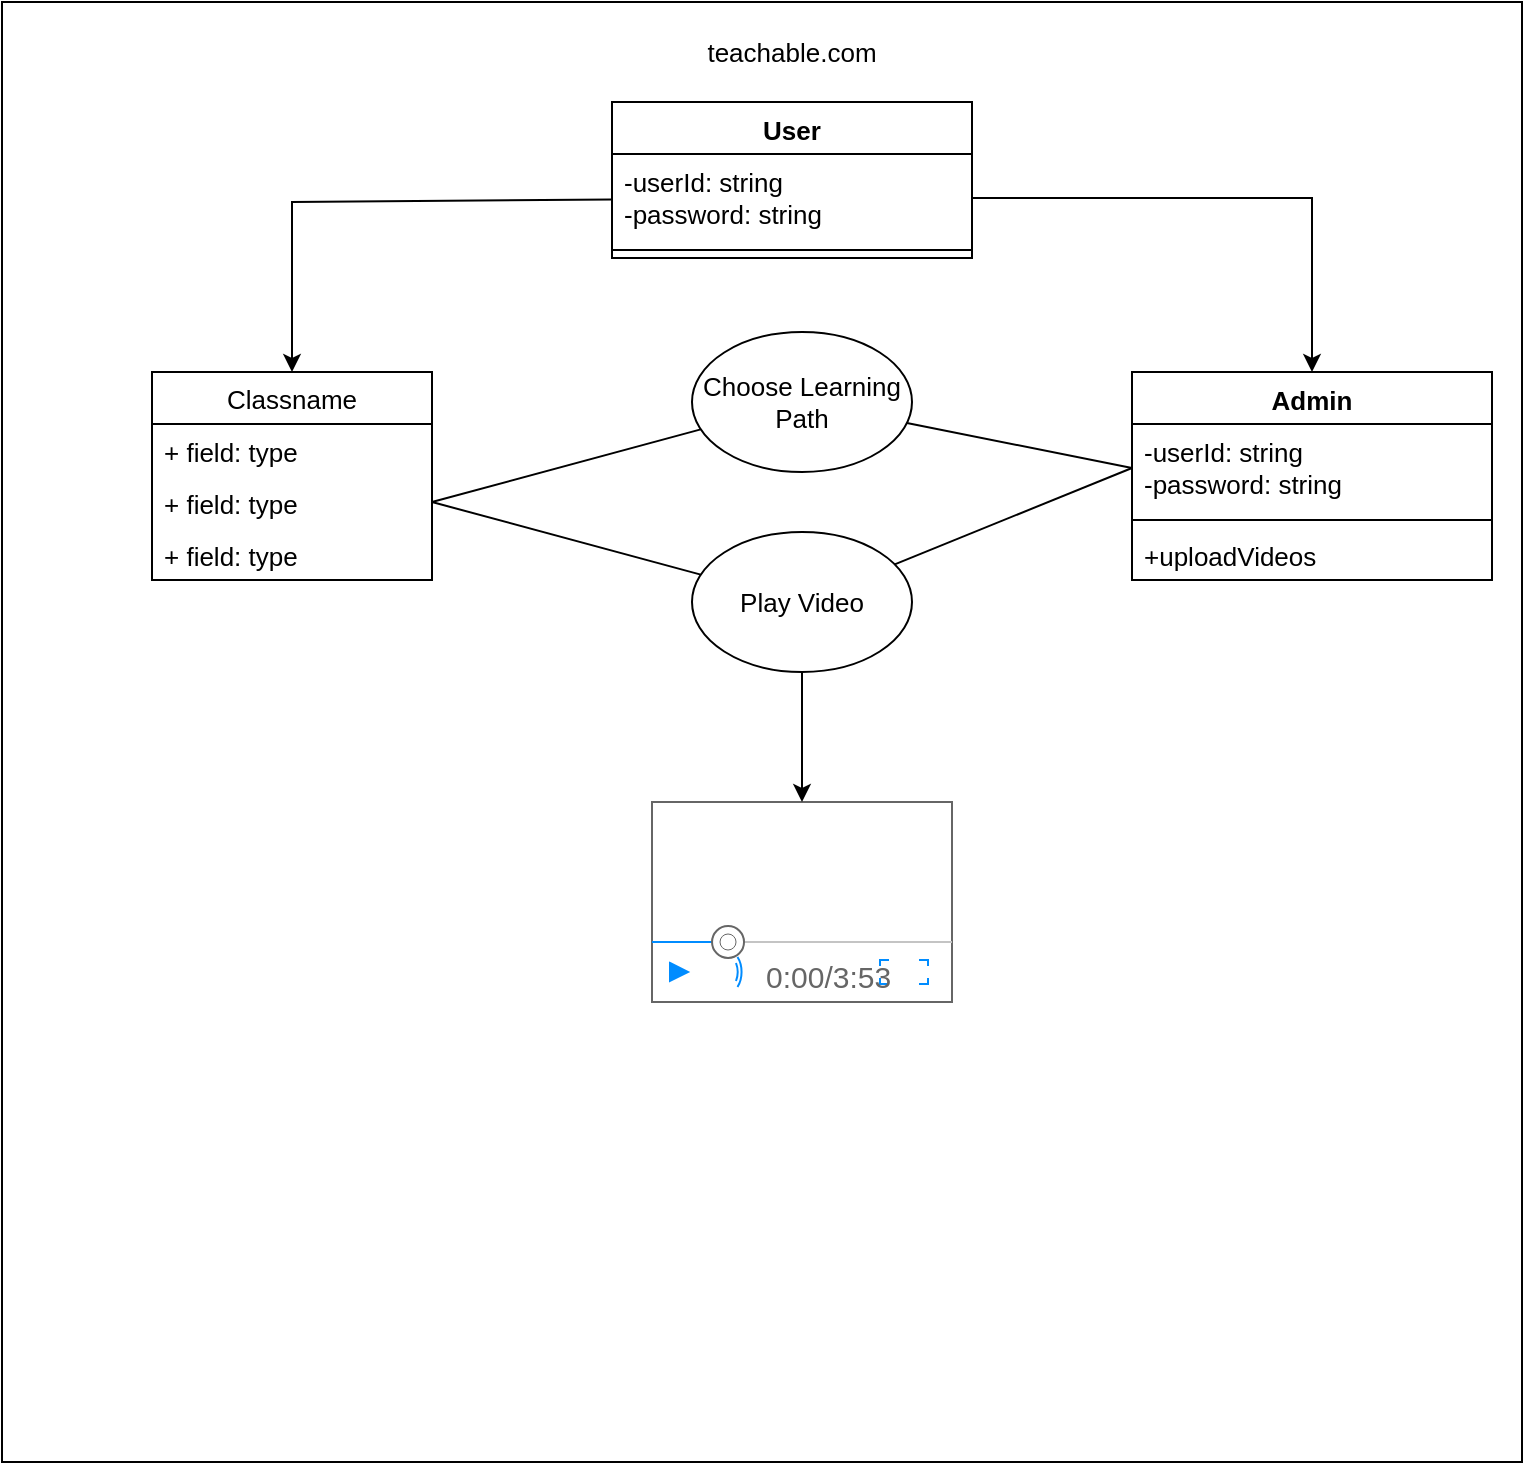 <mxfile version="20.6.0" type="github">
  <diagram id="Jr8Dh4Umk_JFWNJ_hs4u" name="Page-1">
    <mxGraphModel dx="1038" dy="1656" grid="1" gridSize="10" guides="1" tooltips="1" connect="1" arrows="1" fold="1" page="1" pageScale="1" pageWidth="850" pageHeight="1100" math="0" shadow="0">
      <root>
        <mxCell id="0" />
        <mxCell id="1" parent="0" />
        <mxCell id="nZkM0r26dlJWgwdvXKYp-2" value="" style="rounded=0;whiteSpace=wrap;html=1;fontSize=13;" vertex="1" parent="1">
          <mxGeometry x="40" y="-30" width="760" height="730" as="geometry" />
        </mxCell>
        <mxCell id="nZkM0r26dlJWgwdvXKYp-3" value="Choose Learning Path" style="ellipse;whiteSpace=wrap;html=1;fontSize=13;" vertex="1" parent="1">
          <mxGeometry x="385" y="135" width="110" height="70" as="geometry" />
        </mxCell>
        <mxCell id="nZkM0r26dlJWgwdvXKYp-4" value="" style="verticalLabelPosition=bottom;shadow=0;dashed=0;align=center;html=1;verticalAlign=top;strokeWidth=1;shape=mxgraph.mockup.containers.videoPlayer;strokeColor=#666666;strokeColor2=#008cff;strokeColor3=#c4c4c4;textColor=#666666;fillColor2=#008cff;barHeight=30;barPos=22.4;fontSize=13;" vertex="1" parent="1">
          <mxGeometry x="365" y="370" width="150" height="100" as="geometry" />
        </mxCell>
        <mxCell id="nZkM0r26dlJWgwdvXKYp-5" value="Admin" style="swimlane;fontStyle=1;align=center;verticalAlign=top;childLayout=stackLayout;horizontal=1;startSize=26;horizontalStack=0;resizeParent=1;resizeParentMax=0;resizeLast=0;collapsible=1;marginBottom=0;fontSize=13;" vertex="1" parent="1">
          <mxGeometry x="605" y="155" width="180" height="104" as="geometry" />
        </mxCell>
        <mxCell id="nZkM0r26dlJWgwdvXKYp-6" value="-userId: string&#xa;-password: string" style="text;strokeColor=none;fillColor=none;align=left;verticalAlign=top;spacingLeft=4;spacingRight=4;overflow=hidden;rotatable=0;points=[[0,0.5],[1,0.5]];portConstraint=eastwest;fontSize=13;" vertex="1" parent="nZkM0r26dlJWgwdvXKYp-5">
          <mxGeometry y="26" width="180" height="44" as="geometry" />
        </mxCell>
        <mxCell id="nZkM0r26dlJWgwdvXKYp-7" value="" style="line;strokeWidth=1;fillColor=none;align=left;verticalAlign=middle;spacingTop=-1;spacingLeft=3;spacingRight=3;rotatable=0;labelPosition=right;points=[];portConstraint=eastwest;strokeColor=inherit;fontSize=13;" vertex="1" parent="nZkM0r26dlJWgwdvXKYp-5">
          <mxGeometry y="70" width="180" height="8" as="geometry" />
        </mxCell>
        <mxCell id="nZkM0r26dlJWgwdvXKYp-8" value="+uploadVideos" style="text;strokeColor=none;fillColor=none;align=left;verticalAlign=top;spacingLeft=4;spacingRight=4;overflow=hidden;rotatable=0;points=[[0,0.5],[1,0.5]];portConstraint=eastwest;fontSize=13;" vertex="1" parent="nZkM0r26dlJWgwdvXKYp-5">
          <mxGeometry y="78" width="180" height="26" as="geometry" />
        </mxCell>
        <mxCell id="nZkM0r26dlJWgwdvXKYp-9" value="" style="endArrow=none;html=1;rounded=0;fontSize=11;exitX=1;exitY=0.5;exitDx=0;exitDy=0;" edge="1" parent="1" source="nZkM0r26dlJWgwdvXKYp-20" target="nZkM0r26dlJWgwdvXKYp-3">
          <mxGeometry width="50" height="50" relative="1" as="geometry">
            <mxPoint x="265" y="203" as="sourcePoint" />
            <mxPoint x="330" y="55" as="targetPoint" />
            <Array as="points" />
          </mxGeometry>
        </mxCell>
        <mxCell id="nZkM0r26dlJWgwdvXKYp-10" value="" style="endArrow=none;html=1;rounded=0;fontSize=11;exitX=1;exitY=0.5;exitDx=0;exitDy=0;" edge="1" parent="1" source="nZkM0r26dlJWgwdvXKYp-20" target="nZkM0r26dlJWgwdvXKYp-12">
          <mxGeometry width="50" height="50" relative="1" as="geometry">
            <mxPoint x="265" y="203" as="sourcePoint" />
            <mxPoint x="336.279" y="206.24" as="targetPoint" />
            <Array as="points" />
          </mxGeometry>
        </mxCell>
        <mxCell id="nZkM0r26dlJWgwdvXKYp-11" style="edgeStyle=none;rounded=0;orthogonalLoop=1;jettySize=auto;html=1;fontSize=13;" edge="1" parent="1" source="nZkM0r26dlJWgwdvXKYp-12" target="nZkM0r26dlJWgwdvXKYp-4">
          <mxGeometry relative="1" as="geometry" />
        </mxCell>
        <mxCell id="nZkM0r26dlJWgwdvXKYp-12" value="Play Video" style="ellipse;whiteSpace=wrap;html=1;fontSize=13;" vertex="1" parent="1">
          <mxGeometry x="385" y="235" width="110" height="70" as="geometry" />
        </mxCell>
        <mxCell id="nZkM0r26dlJWgwdvXKYp-13" value="User" style="swimlane;fontStyle=1;align=center;verticalAlign=top;childLayout=stackLayout;horizontal=1;startSize=26;horizontalStack=0;resizeParent=1;resizeParentMax=0;resizeLast=0;collapsible=1;marginBottom=0;fontSize=13;" vertex="1" parent="1">
          <mxGeometry x="345" y="20" width="180" height="78" as="geometry" />
        </mxCell>
        <mxCell id="nZkM0r26dlJWgwdvXKYp-14" value="-userId: string&#xa;-password: string" style="text;strokeColor=none;fillColor=none;align=left;verticalAlign=top;spacingLeft=4;spacingRight=4;overflow=hidden;rotatable=0;points=[[0,0.5],[1,0.5]];portConstraint=eastwest;fontSize=13;" vertex="1" parent="nZkM0r26dlJWgwdvXKYp-13">
          <mxGeometry y="26" width="180" height="44" as="geometry" />
        </mxCell>
        <mxCell id="nZkM0r26dlJWgwdvXKYp-15" value="" style="line;strokeWidth=1;fillColor=none;align=left;verticalAlign=middle;spacingTop=-1;spacingLeft=3;spacingRight=3;rotatable=0;labelPosition=right;points=[];portConstraint=eastwest;strokeColor=inherit;fontSize=13;" vertex="1" parent="nZkM0r26dlJWgwdvXKYp-13">
          <mxGeometry y="70" width="180" height="8" as="geometry" />
        </mxCell>
        <mxCell id="nZkM0r26dlJWgwdvXKYp-16" value="teachable.com" style="text;html=1;strokeColor=none;fillColor=none;align=center;verticalAlign=middle;whiteSpace=wrap;rounded=0;fontSize=13;" vertex="1" parent="1">
          <mxGeometry x="365" y="-20" width="140" height="30" as="geometry" />
        </mxCell>
        <mxCell id="nZkM0r26dlJWgwdvXKYp-17" style="edgeStyle=none;rounded=0;orthogonalLoop=1;jettySize=auto;html=1;fontSize=13;" edge="1" parent="1" source="nZkM0r26dlJWgwdvXKYp-14" target="nZkM0r26dlJWgwdvXKYp-5">
          <mxGeometry relative="1" as="geometry">
            <Array as="points">
              <mxPoint x="695" y="68" />
            </Array>
          </mxGeometry>
        </mxCell>
        <mxCell id="nZkM0r26dlJWgwdvXKYp-18" value="Classname" style="swimlane;fontStyle=0;childLayout=stackLayout;horizontal=1;startSize=26;fillColor=none;horizontalStack=0;resizeParent=1;resizeParentMax=0;resizeLast=0;collapsible=1;marginBottom=0;fontSize=13;" vertex="1" parent="1">
          <mxGeometry x="115" y="155" width="140" height="104" as="geometry" />
        </mxCell>
        <mxCell id="nZkM0r26dlJWgwdvXKYp-19" value="+ field: type" style="text;strokeColor=none;fillColor=none;align=left;verticalAlign=top;spacingLeft=4;spacingRight=4;overflow=hidden;rotatable=0;points=[[0,0.5],[1,0.5]];portConstraint=eastwest;fontSize=13;" vertex="1" parent="nZkM0r26dlJWgwdvXKYp-18">
          <mxGeometry y="26" width="140" height="26" as="geometry" />
        </mxCell>
        <mxCell id="nZkM0r26dlJWgwdvXKYp-20" value="+ field: type" style="text;strokeColor=none;fillColor=none;align=left;verticalAlign=top;spacingLeft=4;spacingRight=4;overflow=hidden;rotatable=0;points=[[0,0.5],[1,0.5]];portConstraint=eastwest;fontSize=13;" vertex="1" parent="nZkM0r26dlJWgwdvXKYp-18">
          <mxGeometry y="52" width="140" height="26" as="geometry" />
        </mxCell>
        <mxCell id="nZkM0r26dlJWgwdvXKYp-21" value="+ field: type" style="text;strokeColor=none;fillColor=none;align=left;verticalAlign=top;spacingLeft=4;spacingRight=4;overflow=hidden;rotatable=0;points=[[0,0.5],[1,0.5]];portConstraint=eastwest;fontSize=13;" vertex="1" parent="nZkM0r26dlJWgwdvXKYp-18">
          <mxGeometry y="78" width="140" height="26" as="geometry" />
        </mxCell>
        <mxCell id="nZkM0r26dlJWgwdvXKYp-22" value="" style="endArrow=none;html=1;rounded=0;fontSize=11;entryX=0;entryY=0.5;entryDx=0;entryDy=0;" edge="1" parent="1" source="nZkM0r26dlJWgwdvXKYp-3" target="nZkM0r26dlJWgwdvXKYp-6">
          <mxGeometry width="50" height="50" relative="1" as="geometry">
            <mxPoint x="265" y="230" as="sourcePoint" />
            <mxPoint x="399.377" y="193.682" as="targetPoint" />
            <Array as="points" />
          </mxGeometry>
        </mxCell>
        <mxCell id="nZkM0r26dlJWgwdvXKYp-23" value="" style="endArrow=none;html=1;rounded=0;fontSize=11;entryX=0;entryY=0.5;entryDx=0;entryDy=0;" edge="1" parent="1" source="nZkM0r26dlJWgwdvXKYp-12" target="nZkM0r26dlJWgwdvXKYp-6">
          <mxGeometry width="50" height="50" relative="1" as="geometry">
            <mxPoint x="502.47" y="190.494" as="sourcePoint" />
            <mxPoint x="615" y="213" as="targetPoint" />
            <Array as="points" />
          </mxGeometry>
        </mxCell>
        <mxCell id="nZkM0r26dlJWgwdvXKYp-24" style="edgeStyle=none;rounded=0;orthogonalLoop=1;jettySize=auto;html=1;fontSize=13;" edge="1" parent="1" source="nZkM0r26dlJWgwdvXKYp-14" target="nZkM0r26dlJWgwdvXKYp-18">
          <mxGeometry relative="1" as="geometry">
            <Array as="points">
              <mxPoint x="185" y="70" />
            </Array>
          </mxGeometry>
        </mxCell>
      </root>
    </mxGraphModel>
  </diagram>
</mxfile>
